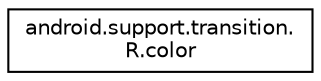 digraph "Graphical Class Hierarchy"
{
 // INTERACTIVE_SVG=YES
 // LATEX_PDF_SIZE
  edge [fontname="Helvetica",fontsize="10",labelfontname="Helvetica",labelfontsize="10"];
  node [fontname="Helvetica",fontsize="10",shape=record];
  rankdir="LR";
  Node0 [label="android.support.transition.\lR.color",height=0.2,width=0.4,color="black", fillcolor="white", style="filled",URL="$classandroid_1_1support_1_1transition_1_1_r_1_1color.html",tooltip=" "];
}

